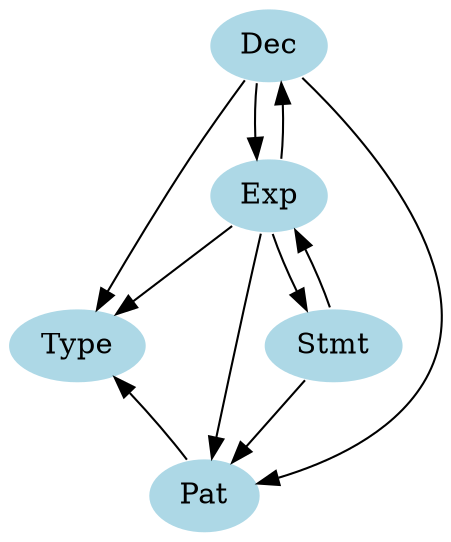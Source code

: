 digraph {
    bgcolor="invis"

    node [style="filled", fillcolor="lightblue", color="white"]

    Dec -> Type
    Dec -> Exp
    Dec -> Pat
    Exp -> Dec
    Exp -> Type
    Exp -> Pat
    Exp -> Stmt
    Pat -> Type
    Stmt -> Exp
    Stmt -> Pat

    Type -> Pat [color=invis]
}
